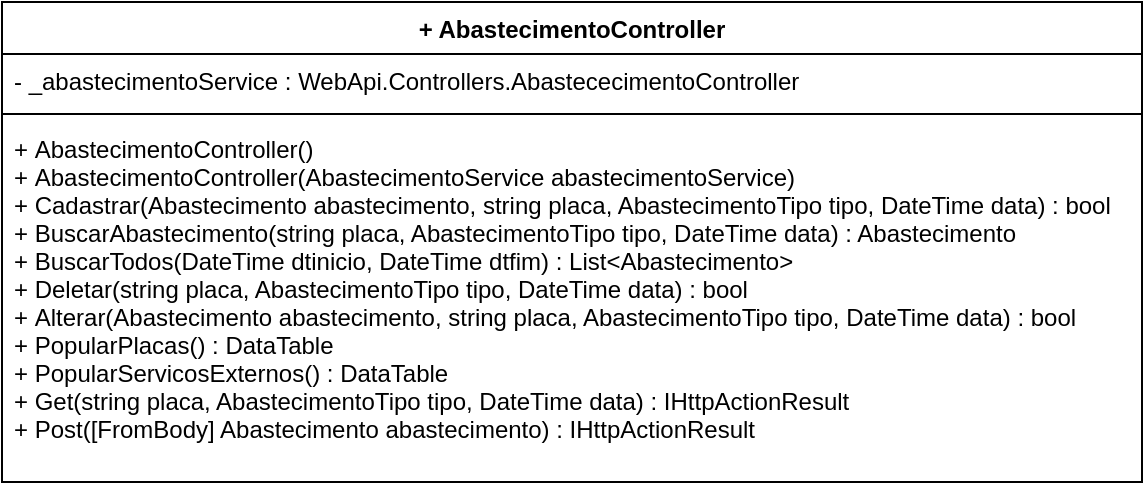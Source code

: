 <mxfile type="device" version="12.2.9" pages="1"><diagram id="vHpquzNPDVK_FXEOpTey" name="Page-1"><mxGraphModel grid="1" dx="1038" dy="599" gridSize="10" guides="1" tooltips="1" connect="1" arrows="1" fold="1" page="1" pageScale="1" pageWidth="827" pageHeight="1169" math="0" shadow="0"><root><mxCell id="0"/><mxCell id="1" parent="0"/><mxCell id="LAghey6KlHhv1gByfTzI-1" value="+ AbastecimentoController" parent="1" style="swimlane;fontStyle=1;align=center;verticalAlign=top;childLayout=stackLayout;horizontal=1;startSize=26;horizontalStack=0;resizeParent=1;resizeParentMax=0;resizeLast=0;collapsible=1;marginBottom=0;" vertex="1"><mxGeometry as="geometry" y="120" x="180" height="240" width="570"/></mxCell><mxCell id="LAghey6KlHhv1gByfTzI-2" value="- _abastecimentoService : WebApi.Controllers.AbastececimentoController" parent="LAghey6KlHhv1gByfTzI-1" style="text;strokeColor=none;fillColor=none;align=left;verticalAlign=top;spacingLeft=4;spacingRight=4;overflow=hidden;rotatable=0;points=[[0,0.5],[1,0.5]];portConstraint=eastwest;" vertex="1"><mxGeometry as="geometry" y="26" height="26" width="570"/></mxCell><mxCell id="LAghey6KlHhv1gByfTzI-3" value="" parent="LAghey6KlHhv1gByfTzI-1" style="line;strokeWidth=1;fillColor=none;align=left;verticalAlign=middle;spacingTop=-1;spacingLeft=3;spacingRight=3;rotatable=0;labelPosition=right;points=[];portConstraint=eastwest;" vertex="1"><mxGeometry as="geometry" y="52" height="8" width="570"/></mxCell><mxCell id="LAghey6KlHhv1gByfTzI-4" value="+ AbastecimentoController()&#10;+ AbastecimentoController(AbastecimentoService abastecimentoService)&#10;+ Cadastrar(Abastecimento abastecimento, string placa, AbastecimentoTipo tipo, DateTime data) : bool&#10;+ BuscarAbastecimento(string placa, AbastecimentoTipo tipo, DateTime data) : Abastecimento&#10;+ BuscarTodos(DateTime dtinicio, DateTime dtfim) : List&lt;Abastecimento&gt;&#10;+ Deletar(string placa, AbastecimentoTipo tipo, DateTime data) : bool&#10;+ Alterar(Abastecimento abastecimento, string placa, AbastecimentoTipo tipo, DateTime data) : bool&#10;+ PopularPlacas() : DataTable&#10;+ PopularServicosExternos() : DataTable&#10;+ Get(string placa, AbastecimentoTipo tipo, DateTime data) : IHttpActionResult&#10;+ Post([FromBody] Abastecimento abastecimento) : IHttpActionResult" parent="LAghey6KlHhv1gByfTzI-1" style="text;strokeColor=none;fillColor=none;align=left;verticalAlign=top;spacingLeft=4;spacingRight=4;overflow=hidden;rotatable=0;points=[[0,0.5],[1,0.5]];portConstraint=eastwest;" vertex="1"><mxGeometry as="geometry" y="60" height="180" width="570"/></mxCell></root></mxGraphModel></diagram></mxfile>